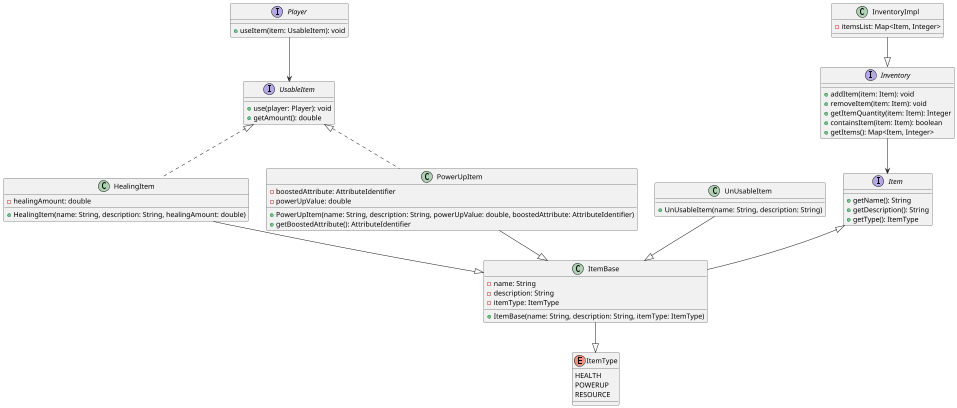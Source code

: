 @startuml
scale 0.5
interface Item {
    +getName(): String
    +getDescription(): String
    +getType(): ItemType
}

enum ItemType {
    HEALTH
    POWERUP
    RESOURCE
}

class ItemBase {
    -name: String
    -description: String
    -itemType: ItemType
    +ItemBase(name: String, description: String, itemType: ItemType)
}

class HealingItem {
    -healingAmount: double
    +HealingItem(name: String, description: String, healingAmount: double)
}

interface UsableItem {
    +use(player: Player): void
    +getAmount(): double
}

class PowerUpItem {
    -boostedAttribute: AttributeIdentifier
    -powerUpValue: double
    +PowerUpItem(name: String, description: String, powerUpValue: double, boostedAttribute: AttributeIdentifier)
    +getBoostedAttribute(): AttributeIdentifier
}

interface Player {
    +useItem(item: UsableItem): void
}

class UnUsableItem {
    +UnUsableItem(name: String, description: String)
}

interface Inventory {
    +addItem(item: Item): void
    +removeItem(item: Item): void
    +getItemQuantity(item: Item): Integer
    +containsItem(item: Item): boolean
    +getItems(): Map<Item, Integer>
}

class InventoryImpl {
    -itemsList: Map<Item, Integer>
}

Item <|-- ItemBase
ItemBase --|> ItemType

HealingItem --|> ItemBase
PowerUpItem --|> ItemBase
UnUsableItem --|> ItemBase

Inventory --> Item
InventoryImpl --|> Inventory

UsableItem <|.. HealingItem
UsableItem <|.. PowerUpItem

Player --> UsableItem
@enduml